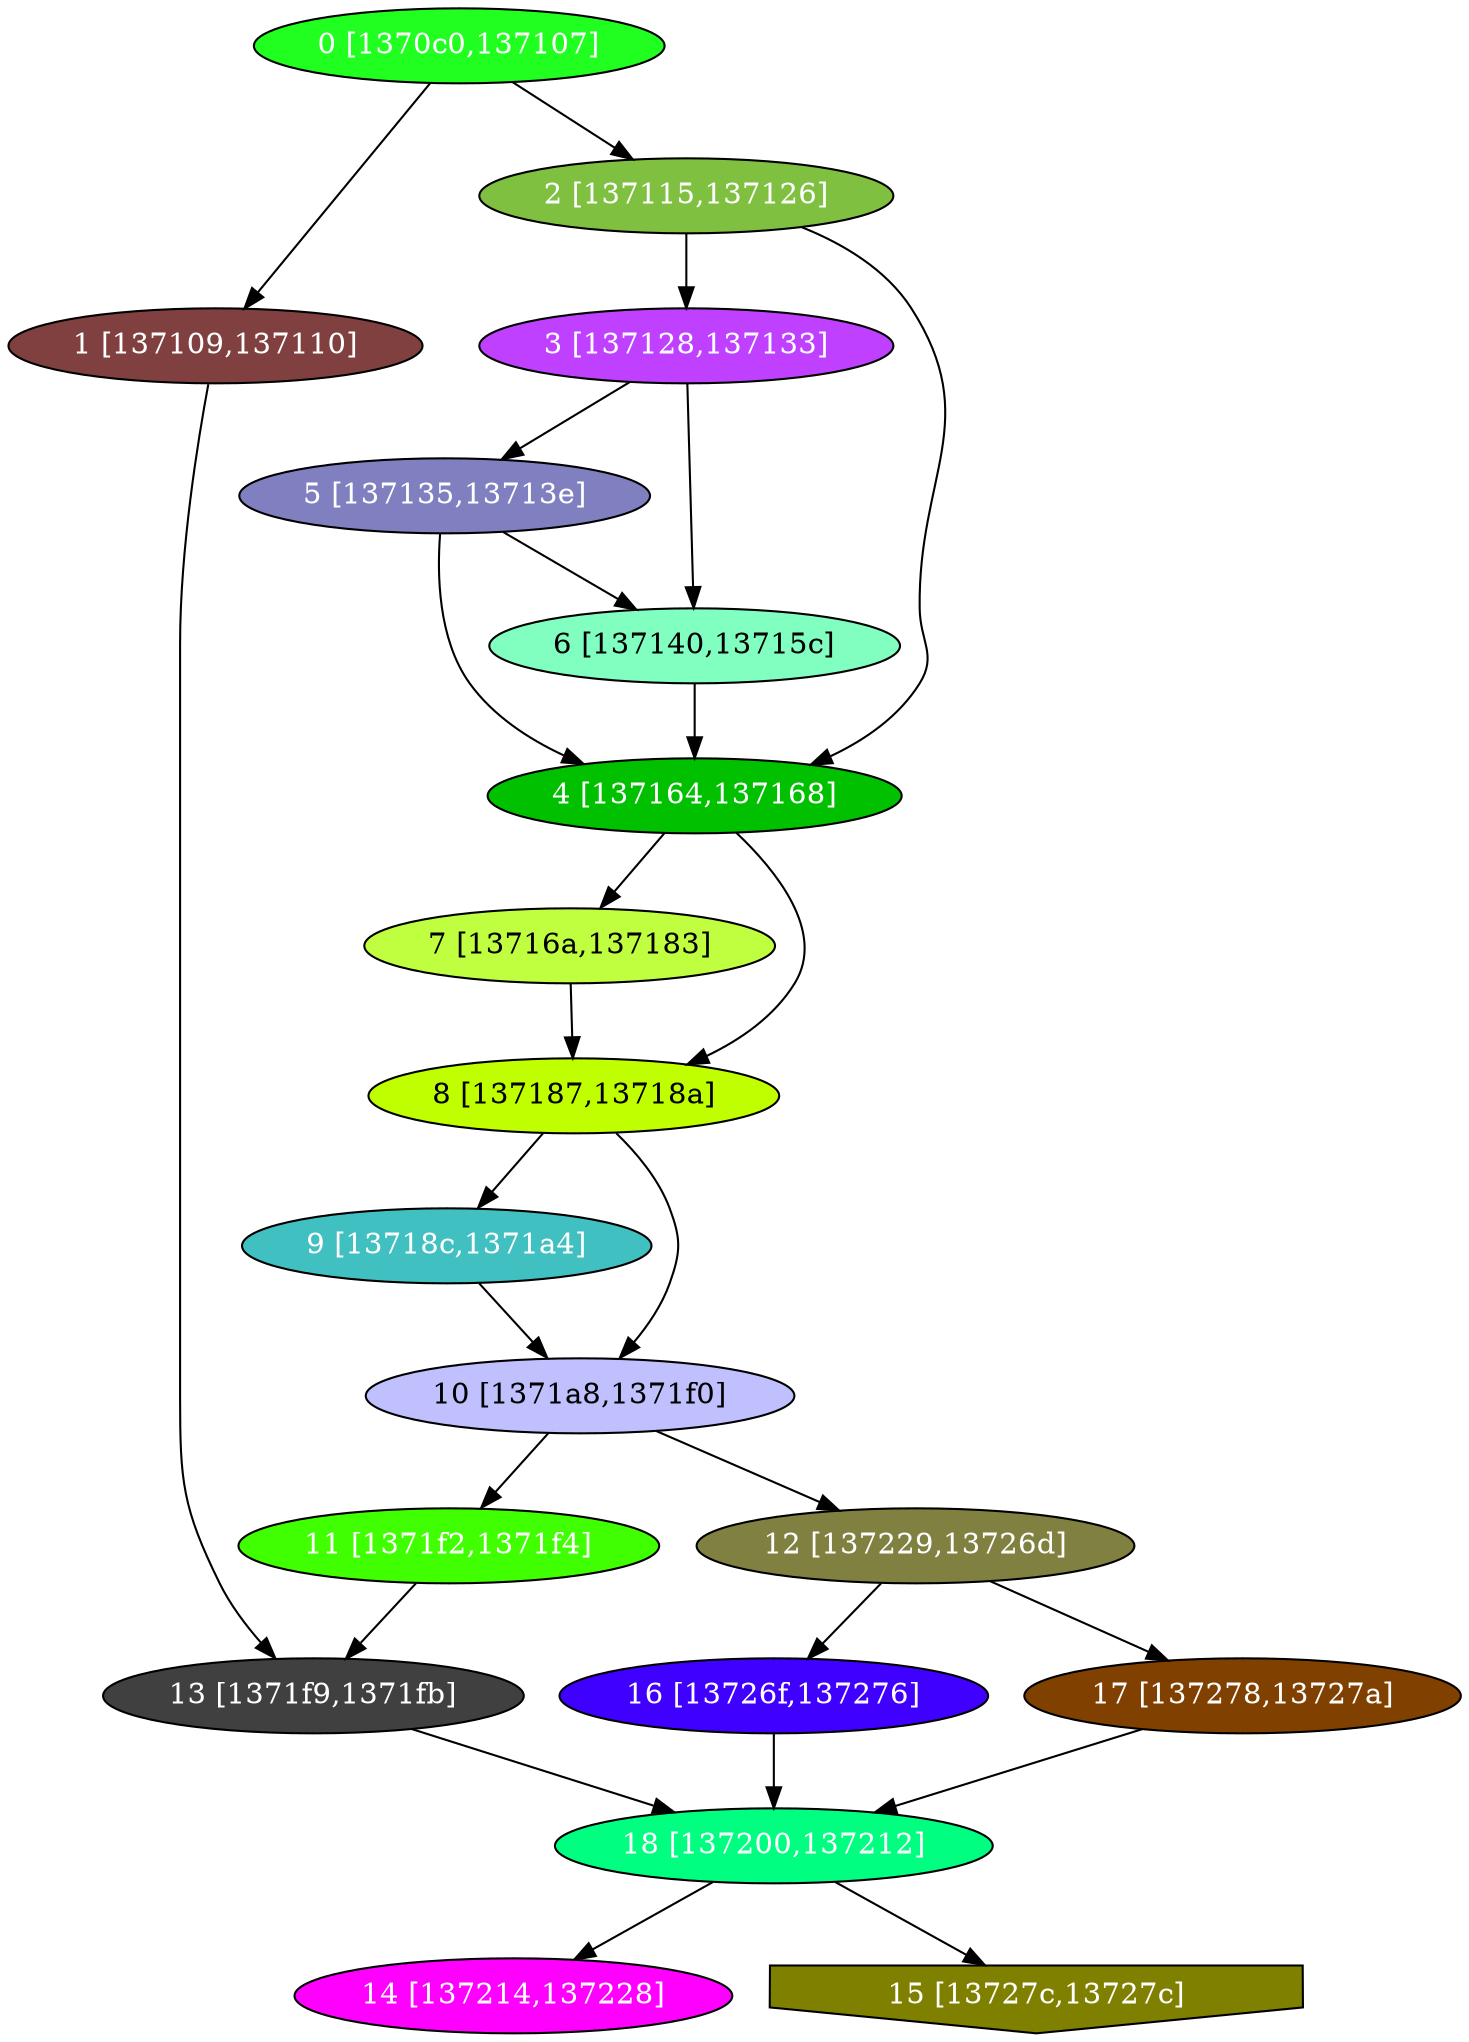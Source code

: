 diGraph libnss3{
	libnss3_0  [style=filled fillcolor="#20FF20" fontcolor="#ffffff" shape=oval label="0 [1370c0,137107]"]
	libnss3_1  [style=filled fillcolor="#804040" fontcolor="#ffffff" shape=oval label="1 [137109,137110]"]
	libnss3_2  [style=filled fillcolor="#80C040" fontcolor="#ffffff" shape=oval label="2 [137115,137126]"]
	libnss3_3  [style=filled fillcolor="#C040FF" fontcolor="#ffffff" shape=oval label="3 [137128,137133]"]
	libnss3_4  [style=filled fillcolor="#00C000" fontcolor="#ffffff" shape=oval label="4 [137164,137168]"]
	libnss3_5  [style=filled fillcolor="#8080C0" fontcolor="#ffffff" shape=oval label="5 [137135,13713e]"]
	libnss3_6  [style=filled fillcolor="#80FFC0" fontcolor="#000000" shape=oval label="6 [137140,13715c]"]
	libnss3_7  [style=filled fillcolor="#C0FF40" fontcolor="#000000" shape=oval label="7 [13716a,137183]"]
	libnss3_8  [style=filled fillcolor="#C0FF00" fontcolor="#000000" shape=oval label="8 [137187,13718a]"]
	libnss3_9  [style=filled fillcolor="#40C0C0" fontcolor="#ffffff" shape=oval label="9 [13718c,1371a4]"]
	libnss3_a  [style=filled fillcolor="#C0C0FF" fontcolor="#000000" shape=oval label="10 [1371a8,1371f0]"]
	libnss3_b  [style=filled fillcolor="#40FF00" fontcolor="#ffffff" shape=oval label="11 [1371f2,1371f4]"]
	libnss3_c  [style=filled fillcolor="#808040" fontcolor="#ffffff" shape=oval label="12 [137229,13726d]"]
	libnss3_d  [style=filled fillcolor="#404040" fontcolor="#ffffff" shape=oval label="13 [1371f9,1371fb]"]
	libnss3_e  [style=filled fillcolor="#FF00FF" fontcolor="#ffffff" shape=oval label="14 [137214,137228]"]
	libnss3_f  [style=filled fillcolor="#808000" fontcolor="#ffffff" shape=invhouse label="15 [13727c,13727c]"]
	libnss3_10  [style=filled fillcolor="#4000FF" fontcolor="#ffffff" shape=oval label="16 [13726f,137276]"]
	libnss3_11  [style=filled fillcolor="#804000" fontcolor="#ffffff" shape=oval label="17 [137278,13727a]"]
	libnss3_12  [style=filled fillcolor="#00FF80" fontcolor="#ffffff" shape=oval label="18 [137200,137212]"]

	libnss3_0 -> libnss3_1
	libnss3_0 -> libnss3_2
	libnss3_1 -> libnss3_d
	libnss3_2 -> libnss3_3
	libnss3_2 -> libnss3_4
	libnss3_3 -> libnss3_5
	libnss3_3 -> libnss3_6
	libnss3_4 -> libnss3_7
	libnss3_4 -> libnss3_8
	libnss3_5 -> libnss3_4
	libnss3_5 -> libnss3_6
	libnss3_6 -> libnss3_4
	libnss3_7 -> libnss3_8
	libnss3_8 -> libnss3_9
	libnss3_8 -> libnss3_a
	libnss3_9 -> libnss3_a
	libnss3_a -> libnss3_b
	libnss3_a -> libnss3_c
	libnss3_b -> libnss3_d
	libnss3_c -> libnss3_10
	libnss3_c -> libnss3_11
	libnss3_d -> libnss3_12
	libnss3_10 -> libnss3_12
	libnss3_11 -> libnss3_12
	libnss3_12 -> libnss3_e
	libnss3_12 -> libnss3_f
}
